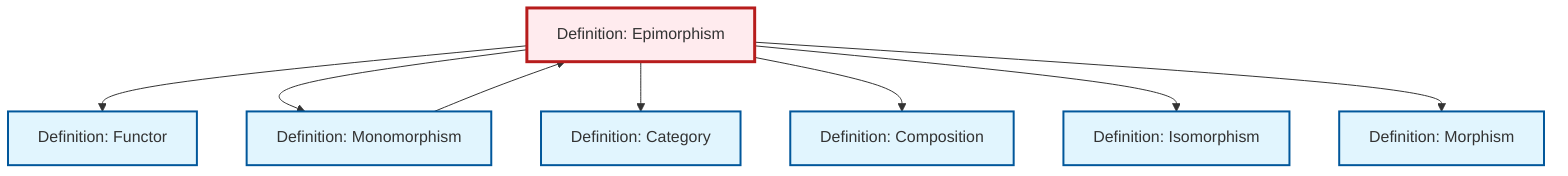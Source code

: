graph TD
    classDef definition fill:#e1f5fe,stroke:#01579b,stroke-width:2px
    classDef theorem fill:#f3e5f5,stroke:#4a148c,stroke-width:2px
    classDef axiom fill:#fff3e0,stroke:#e65100,stroke-width:2px
    classDef example fill:#e8f5e9,stroke:#1b5e20,stroke-width:2px
    classDef current fill:#ffebee,stroke:#b71c1c,stroke-width:3px
    def-functor["Definition: Functor"]:::definition
    def-composition["Definition: Composition"]:::definition
    def-category["Definition: Category"]:::definition
    def-epimorphism["Definition: Epimorphism"]:::definition
    def-isomorphism["Definition: Isomorphism"]:::definition
    def-morphism["Definition: Morphism"]:::definition
    def-monomorphism["Definition: Monomorphism"]:::definition
    def-epimorphism --> def-functor
    def-epimorphism --> def-monomorphism
    def-monomorphism --> def-epimorphism
    def-epimorphism --> def-category
    def-epimorphism --> def-composition
    def-epimorphism --> def-isomorphism
    def-epimorphism --> def-morphism
    class def-epimorphism current